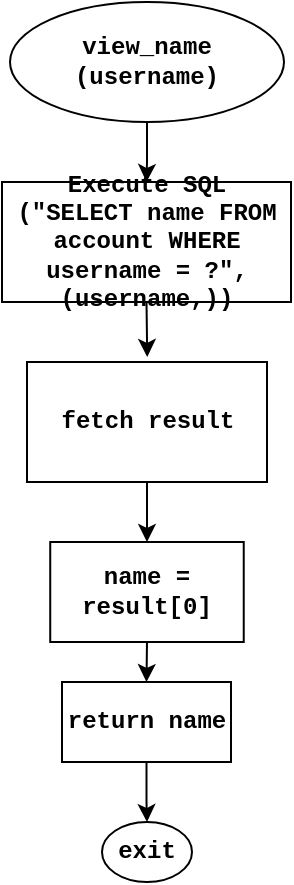 <mxfile version="26.0.9">
  <diagram name="Page-1" id="U3vzaVGJRuIIN2docCHV">
    <mxGraphModel dx="1434" dy="836" grid="1" gridSize="10" guides="1" tooltips="1" connect="1" arrows="1" fold="1" page="1" pageScale="1" pageWidth="850" pageHeight="1100" math="0" shadow="0">
      <root>
        <mxCell id="0" />
        <mxCell id="1" parent="0" />
        <mxCell id="D4A6wDwTuZnIC6UNoz5c-5" style="edgeStyle=orthogonalEdgeStyle;rounded=0;orthogonalLoop=1;jettySize=auto;html=1;exitX=0.5;exitY=1;exitDx=0;exitDy=0;fontFamily=Courier New;fontStyle=1" parent="1" source="D4A6wDwTuZnIC6UNoz5c-1" target="D4A6wDwTuZnIC6UNoz5c-4" edge="1">
          <mxGeometry relative="1" as="geometry" />
        </mxCell>
        <mxCell id="D4A6wDwTuZnIC6UNoz5c-1" value="view_name (username)" style="ellipse;whiteSpace=wrap;html=1;fontFamily=Courier New;fontStyle=1" parent="1" vertex="1">
          <mxGeometry x="357" y="50" width="137" height="60" as="geometry" />
        </mxCell>
        <mxCell id="D4A6wDwTuZnIC6UNoz5c-4" value="Execute SQL (&quot;SELECT name FROM account WHERE username = ?&quot;,(username,))" style="rounded=0;whiteSpace=wrap;html=1;fontFamily=Courier New;fontStyle=1" parent="1" vertex="1">
          <mxGeometry x="353" y="140" width="144.5" height="60" as="geometry" />
        </mxCell>
        <mxCell id="D4A6wDwTuZnIC6UNoz5c-9" style="edgeStyle=orthogonalEdgeStyle;rounded=0;orthogonalLoop=1;jettySize=auto;html=1;exitX=0.5;exitY=1;exitDx=0;exitDy=0;entryX=0.5;entryY=0;entryDx=0;entryDy=0;fontFamily=Courier New;fontStyle=1" parent="1" source="D4A6wDwTuZnIC6UNoz5c-6" target="D4A6wDwTuZnIC6UNoz5c-8" edge="1">
          <mxGeometry relative="1" as="geometry" />
        </mxCell>
        <mxCell id="D4A6wDwTuZnIC6UNoz5c-6" value="fetch result" style="rounded=0;whiteSpace=wrap;html=1;fontFamily=Courier New;fontStyle=1" parent="1" vertex="1">
          <mxGeometry x="365.5" y="230" width="120" height="60" as="geometry" />
        </mxCell>
        <mxCell id="D4A6wDwTuZnIC6UNoz5c-7" style="edgeStyle=orthogonalEdgeStyle;rounded=0;orthogonalLoop=1;jettySize=auto;html=1;exitX=0.5;exitY=1;exitDx=0;exitDy=0;entryX=0.501;entryY=-0.042;entryDx=0;entryDy=0;entryPerimeter=0;fontFamily=Courier New;fontStyle=1" parent="1" source="D4A6wDwTuZnIC6UNoz5c-4" target="D4A6wDwTuZnIC6UNoz5c-6" edge="1">
          <mxGeometry relative="1" as="geometry" />
        </mxCell>
        <mxCell id="D4A6wDwTuZnIC6UNoz5c-13" style="edgeStyle=orthogonalEdgeStyle;rounded=0;orthogonalLoop=1;jettySize=auto;html=1;exitX=0.5;exitY=1;exitDx=0;exitDy=0;entryX=0.5;entryY=0;entryDx=0;entryDy=0;fontFamily=Courier New;fontStyle=1" parent="1" source="D4A6wDwTuZnIC6UNoz5c-8" target="D4A6wDwTuZnIC6UNoz5c-12" edge="1">
          <mxGeometry relative="1" as="geometry" />
        </mxCell>
        <mxCell id="D4A6wDwTuZnIC6UNoz5c-8" value="name = result[0]" style="rounded=0;whiteSpace=wrap;html=1;fontFamily=Courier New;fontStyle=1" parent="1" vertex="1">
          <mxGeometry x="377.12" y="320" width="96.75" height="50" as="geometry" />
        </mxCell>
        <mxCell id="D4A6wDwTuZnIC6UNoz5c-10" value="exit" style="ellipse;whiteSpace=wrap;html=1;fontFamily=Courier New;fontStyle=1" parent="1" vertex="1">
          <mxGeometry x="403" y="460" width="45" height="30" as="geometry" />
        </mxCell>
        <mxCell id="D4A6wDwTuZnIC6UNoz5c-14" style="edgeStyle=orthogonalEdgeStyle;rounded=0;orthogonalLoop=1;jettySize=auto;html=1;entryX=0.5;entryY=0;entryDx=0;entryDy=0;fontFamily=Courier New;fontStyle=1" parent="1" source="D4A6wDwTuZnIC6UNoz5c-12" target="D4A6wDwTuZnIC6UNoz5c-10" edge="1">
          <mxGeometry relative="1" as="geometry" />
        </mxCell>
        <mxCell id="D4A6wDwTuZnIC6UNoz5c-12" value="return name" style="rounded=0;whiteSpace=wrap;html=1;fontFamily=Courier New;fontStyle=1" parent="1" vertex="1">
          <mxGeometry x="383" y="390" width="84.5" height="40" as="geometry" />
        </mxCell>
      </root>
    </mxGraphModel>
  </diagram>
</mxfile>
